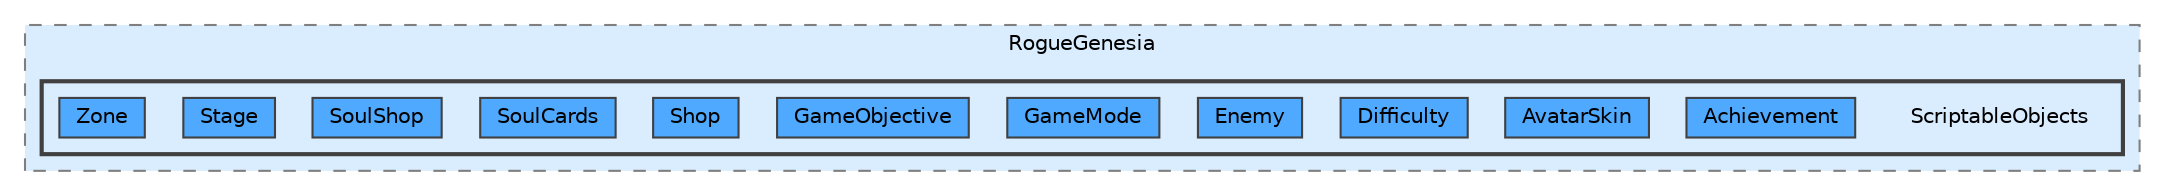 digraph "Q:/IdleWave/Projet/Assets/Scripts/RogueGenesia/ScriptableObjects"
{
 // LATEX_PDF_SIZE
  bgcolor="transparent";
  edge [fontname=Helvetica,fontsize=10,labelfontname=Helvetica,labelfontsize=10];
  node [fontname=Helvetica,fontsize=10,shape=box,height=0.2,width=0.4];
  compound=true
  subgraph clusterdir_d4c8a807693b39dbeba49ac8db2dc23a {
    graph [ bgcolor="#daedff", pencolor="grey50", label="RogueGenesia", fontname=Helvetica,fontsize=10 style="filled,dashed", URL="dir_d4c8a807693b39dbeba49ac8db2dc23a.html",tooltip=""]
  subgraph clusterdir_b126eae8dc8e4603e91a4f47216e00aa {
    graph [ bgcolor="#daedff", pencolor="grey25", label="", fontname=Helvetica,fontsize=10 style="filled,bold", URL="dir_b126eae8dc8e4603e91a4f47216e00aa.html",tooltip=""]
    dir_b126eae8dc8e4603e91a4f47216e00aa [shape=plaintext, label="ScriptableObjects"];
  dir_9883dc07a49ab88139cf347eb629d6fd [label="Achievement", fillcolor="#4ea9ff", color="grey25", style="filled", URL="dir_9883dc07a49ab88139cf347eb629d6fd.html",tooltip=""];
  dir_eed361babc333178db25da8a538a6baa [label="AvatarSkin", fillcolor="#4ea9ff", color="grey25", style="filled", URL="dir_eed361babc333178db25da8a538a6baa.html",tooltip=""];
  dir_b3dfac6ce67ac1311f8f3904f53a544e [label="Difficulty", fillcolor="#4ea9ff", color="grey25", style="filled", URL="dir_b3dfac6ce67ac1311f8f3904f53a544e.html",tooltip=""];
  dir_b0baab694c93c51548879ebe5fea2013 [label="Enemy", fillcolor="#4ea9ff", color="grey25", style="filled", URL="dir_b0baab694c93c51548879ebe5fea2013.html",tooltip=""];
  dir_002da3c59102507e5111a16585a8fd84 [label="GameMode", fillcolor="#4ea9ff", color="grey25", style="filled", URL="dir_002da3c59102507e5111a16585a8fd84.html",tooltip=""];
  dir_ce10be526171a78bdae6b5169f9670c6 [label="GameObjective", fillcolor="#4ea9ff", color="grey25", style="filled", URL="dir_ce10be526171a78bdae6b5169f9670c6.html",tooltip=""];
  dir_61caec292de24186edb0ad0faffbff8c [label="Shop", fillcolor="#4ea9ff", color="grey25", style="filled", URL="dir_61caec292de24186edb0ad0faffbff8c.html",tooltip=""];
  dir_287e50e18b6c82b2c24b56580bce8da4 [label="SoulCards", fillcolor="#4ea9ff", color="grey25", style="filled", URL="dir_287e50e18b6c82b2c24b56580bce8da4.html",tooltip=""];
  dir_544f47bd6961efd365cc80b7c7f5c627 [label="SoulShop", fillcolor="#4ea9ff", color="grey25", style="filled", URL="dir_544f47bd6961efd365cc80b7c7f5c627.html",tooltip=""];
  dir_0b9b90b2aaa432f1a4d65179d77178d7 [label="Stage", fillcolor="#4ea9ff", color="grey25", style="filled", URL="dir_0b9b90b2aaa432f1a4d65179d77178d7.html",tooltip=""];
  dir_69c72352cb9538458de2dd8c496db7ca [label="Zone", fillcolor="#4ea9ff", color="grey25", style="filled", URL="dir_69c72352cb9538458de2dd8c496db7ca.html",tooltip=""];
  }
  }
}
